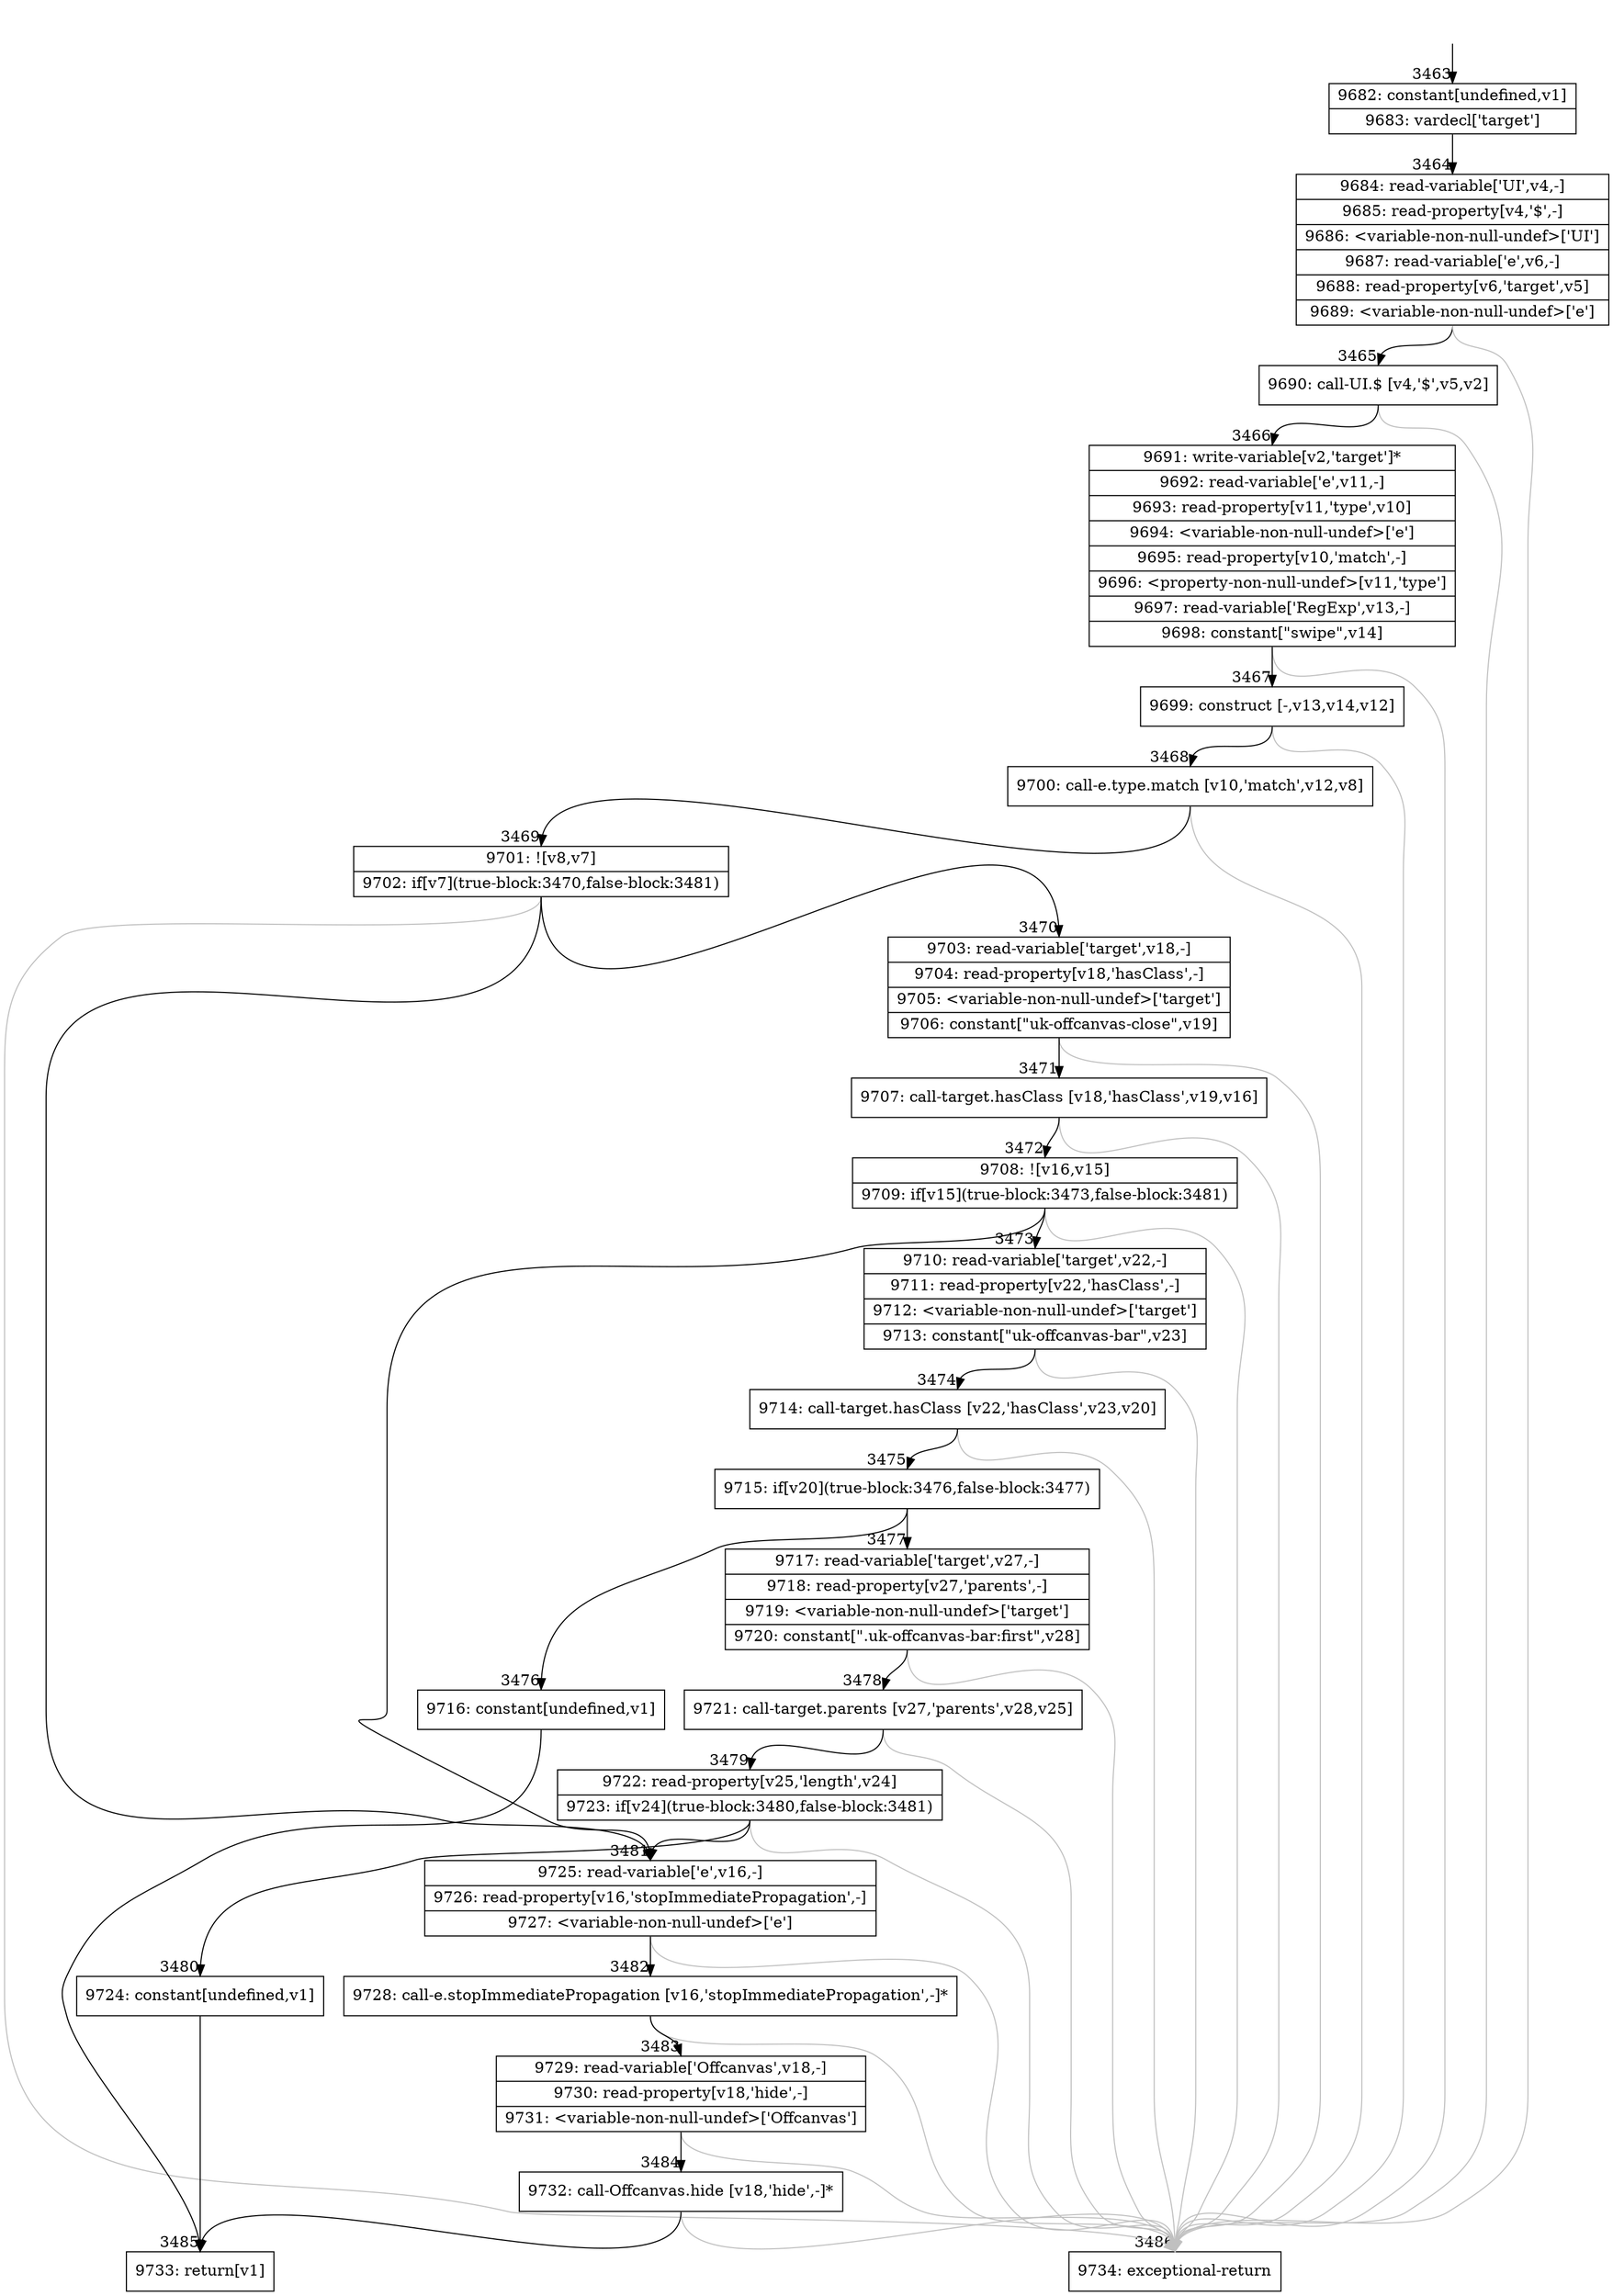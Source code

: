 digraph {
rankdir="TD"
BB_entry262[shape=none,label=""];
BB_entry262 -> BB3463 [tailport=s, headport=n, headlabel="    3463"]
BB3463 [shape=record label="{9682: constant[undefined,v1]|9683: vardecl['target']}" ] 
BB3463 -> BB3464 [tailport=s, headport=n, headlabel="      3464"]
BB3464 [shape=record label="{9684: read-variable['UI',v4,-]|9685: read-property[v4,'$',-]|9686: \<variable-non-null-undef\>['UI']|9687: read-variable['e',v6,-]|9688: read-property[v6,'target',v5]|9689: \<variable-non-null-undef\>['e']}" ] 
BB3464 -> BB3465 [tailport=s, headport=n, headlabel="      3465"]
BB3464 -> BB3486 [tailport=s, headport=n, color=gray, headlabel="      3486"]
BB3465 [shape=record label="{9690: call-UI.$ [v4,'$',v5,v2]}" ] 
BB3465 -> BB3466 [tailport=s, headport=n, headlabel="      3466"]
BB3465 -> BB3486 [tailport=s, headport=n, color=gray]
BB3466 [shape=record label="{9691: write-variable[v2,'target']*|9692: read-variable['e',v11,-]|9693: read-property[v11,'type',v10]|9694: \<variable-non-null-undef\>['e']|9695: read-property[v10,'match',-]|9696: \<property-non-null-undef\>[v11,'type']|9697: read-variable['RegExp',v13,-]|9698: constant[\"swipe\",v14]}" ] 
BB3466 -> BB3467 [tailport=s, headport=n, headlabel="      3467"]
BB3466 -> BB3486 [tailport=s, headport=n, color=gray]
BB3467 [shape=record label="{9699: construct [-,v13,v14,v12]}" ] 
BB3467 -> BB3468 [tailport=s, headport=n, headlabel="      3468"]
BB3467 -> BB3486 [tailport=s, headport=n, color=gray]
BB3468 [shape=record label="{9700: call-e.type.match [v10,'match',v12,v8]}" ] 
BB3468 -> BB3469 [tailport=s, headport=n, headlabel="      3469"]
BB3468 -> BB3486 [tailport=s, headport=n, color=gray]
BB3469 [shape=record label="{9701: ![v8,v7]|9702: if[v7](true-block:3470,false-block:3481)}" ] 
BB3469 -> BB3470 [tailport=s, headport=n, headlabel="      3470"]
BB3469 -> BB3481 [tailport=s, headport=n, headlabel="      3481"]
BB3469 -> BB3486 [tailport=s, headport=n, color=gray]
BB3470 [shape=record label="{9703: read-variable['target',v18,-]|9704: read-property[v18,'hasClass',-]|9705: \<variable-non-null-undef\>['target']|9706: constant[\"uk-offcanvas-close\",v19]}" ] 
BB3470 -> BB3471 [tailport=s, headport=n, headlabel="      3471"]
BB3470 -> BB3486 [tailport=s, headport=n, color=gray]
BB3471 [shape=record label="{9707: call-target.hasClass [v18,'hasClass',v19,v16]}" ] 
BB3471 -> BB3472 [tailport=s, headport=n, headlabel="      3472"]
BB3471 -> BB3486 [tailport=s, headport=n, color=gray]
BB3472 [shape=record label="{9708: ![v16,v15]|9709: if[v15](true-block:3473,false-block:3481)}" ] 
BB3472 -> BB3473 [tailport=s, headport=n, headlabel="      3473"]
BB3472 -> BB3481 [tailport=s, headport=n]
BB3472 -> BB3486 [tailport=s, headport=n, color=gray]
BB3473 [shape=record label="{9710: read-variable['target',v22,-]|9711: read-property[v22,'hasClass',-]|9712: \<variable-non-null-undef\>['target']|9713: constant[\"uk-offcanvas-bar\",v23]}" ] 
BB3473 -> BB3474 [tailport=s, headport=n, headlabel="      3474"]
BB3473 -> BB3486 [tailport=s, headport=n, color=gray]
BB3474 [shape=record label="{9714: call-target.hasClass [v22,'hasClass',v23,v20]}" ] 
BB3474 -> BB3475 [tailport=s, headport=n, headlabel="      3475"]
BB3474 -> BB3486 [tailport=s, headport=n, color=gray]
BB3475 [shape=record label="{9715: if[v20](true-block:3476,false-block:3477)}" ] 
BB3475 -> BB3476 [tailport=s, headport=n, headlabel="      3476"]
BB3475 -> BB3477 [tailport=s, headport=n, headlabel="      3477"]
BB3476 [shape=record label="{9716: constant[undefined,v1]}" ] 
BB3476 -> BB3485 [tailport=s, headport=n, headlabel="      3485"]
BB3477 [shape=record label="{9717: read-variable['target',v27,-]|9718: read-property[v27,'parents',-]|9719: \<variable-non-null-undef\>['target']|9720: constant[\".uk-offcanvas-bar:first\",v28]}" ] 
BB3477 -> BB3478 [tailport=s, headport=n, headlabel="      3478"]
BB3477 -> BB3486 [tailport=s, headport=n, color=gray]
BB3478 [shape=record label="{9721: call-target.parents [v27,'parents',v28,v25]}" ] 
BB3478 -> BB3479 [tailport=s, headport=n, headlabel="      3479"]
BB3478 -> BB3486 [tailport=s, headport=n, color=gray]
BB3479 [shape=record label="{9722: read-property[v25,'length',v24]|9723: if[v24](true-block:3480,false-block:3481)}" ] 
BB3479 -> BB3480 [tailport=s, headport=n, headlabel="      3480"]
BB3479 -> BB3481 [tailport=s, headport=n]
BB3479 -> BB3486 [tailport=s, headport=n, color=gray]
BB3480 [shape=record label="{9724: constant[undefined,v1]}" ] 
BB3480 -> BB3485 [tailport=s, headport=n]
BB3481 [shape=record label="{9725: read-variable['e',v16,-]|9726: read-property[v16,'stopImmediatePropagation',-]|9727: \<variable-non-null-undef\>['e']}" ] 
BB3481 -> BB3482 [tailport=s, headport=n, headlabel="      3482"]
BB3481 -> BB3486 [tailport=s, headport=n, color=gray]
BB3482 [shape=record label="{9728: call-e.stopImmediatePropagation [v16,'stopImmediatePropagation',-]*}" ] 
BB3482 -> BB3483 [tailport=s, headport=n, headlabel="      3483"]
BB3482 -> BB3486 [tailport=s, headport=n, color=gray]
BB3483 [shape=record label="{9729: read-variable['Offcanvas',v18,-]|9730: read-property[v18,'hide',-]|9731: \<variable-non-null-undef\>['Offcanvas']}" ] 
BB3483 -> BB3484 [tailport=s, headport=n, headlabel="      3484"]
BB3483 -> BB3486 [tailport=s, headport=n, color=gray]
BB3484 [shape=record label="{9732: call-Offcanvas.hide [v18,'hide',-]*}" ] 
BB3484 -> BB3485 [tailport=s, headport=n]
BB3484 -> BB3486 [tailport=s, headport=n, color=gray]
BB3485 [shape=record label="{9733: return[v1]}" ] 
BB3486 [shape=record label="{9734: exceptional-return}" ] 
//#$~ 2658
}
